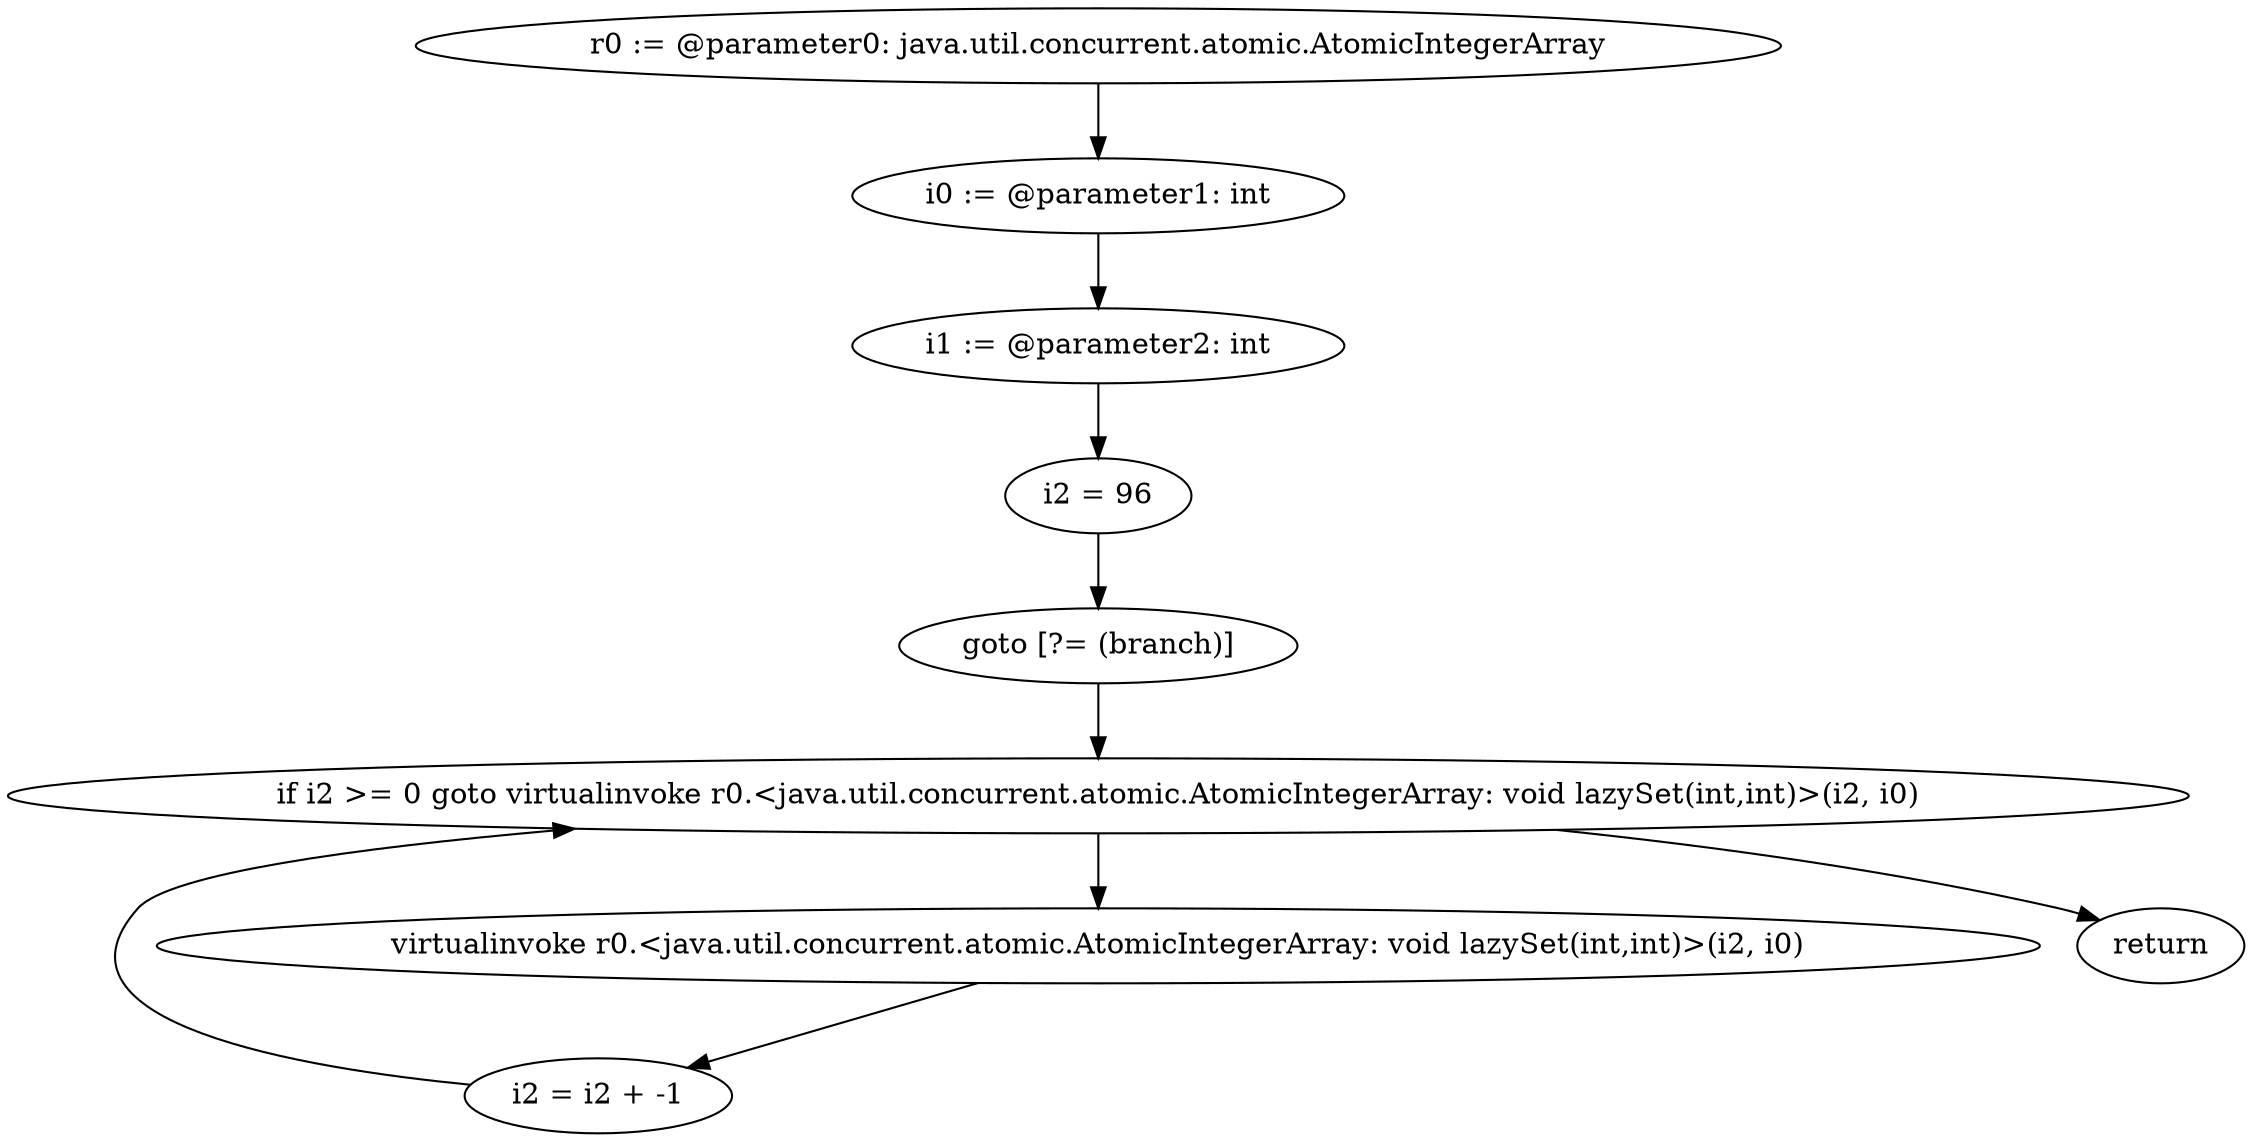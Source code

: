 digraph "unitGraph" {
    "r0 := @parameter0: java.util.concurrent.atomic.AtomicIntegerArray"
    "i0 := @parameter1: int"
    "i1 := @parameter2: int"
    "i2 = 96"
    "goto [?= (branch)]"
    "virtualinvoke r0.<java.util.concurrent.atomic.AtomicIntegerArray: void lazySet(int,int)>(i2, i0)"
    "i2 = i2 + -1"
    "if i2 >= 0 goto virtualinvoke r0.<java.util.concurrent.atomic.AtomicIntegerArray: void lazySet(int,int)>(i2, i0)"
    "return"
    "r0 := @parameter0: java.util.concurrent.atomic.AtomicIntegerArray"->"i0 := @parameter1: int";
    "i0 := @parameter1: int"->"i1 := @parameter2: int";
    "i1 := @parameter2: int"->"i2 = 96";
    "i2 = 96"->"goto [?= (branch)]";
    "goto [?= (branch)]"->"if i2 >= 0 goto virtualinvoke r0.<java.util.concurrent.atomic.AtomicIntegerArray: void lazySet(int,int)>(i2, i0)";
    "virtualinvoke r0.<java.util.concurrent.atomic.AtomicIntegerArray: void lazySet(int,int)>(i2, i0)"->"i2 = i2 + -1";
    "i2 = i2 + -1"->"if i2 >= 0 goto virtualinvoke r0.<java.util.concurrent.atomic.AtomicIntegerArray: void lazySet(int,int)>(i2, i0)";
    "if i2 >= 0 goto virtualinvoke r0.<java.util.concurrent.atomic.AtomicIntegerArray: void lazySet(int,int)>(i2, i0)"->"return";
    "if i2 >= 0 goto virtualinvoke r0.<java.util.concurrent.atomic.AtomicIntegerArray: void lazySet(int,int)>(i2, i0)"->"virtualinvoke r0.<java.util.concurrent.atomic.AtomicIntegerArray: void lazySet(int,int)>(i2, i0)";
}
